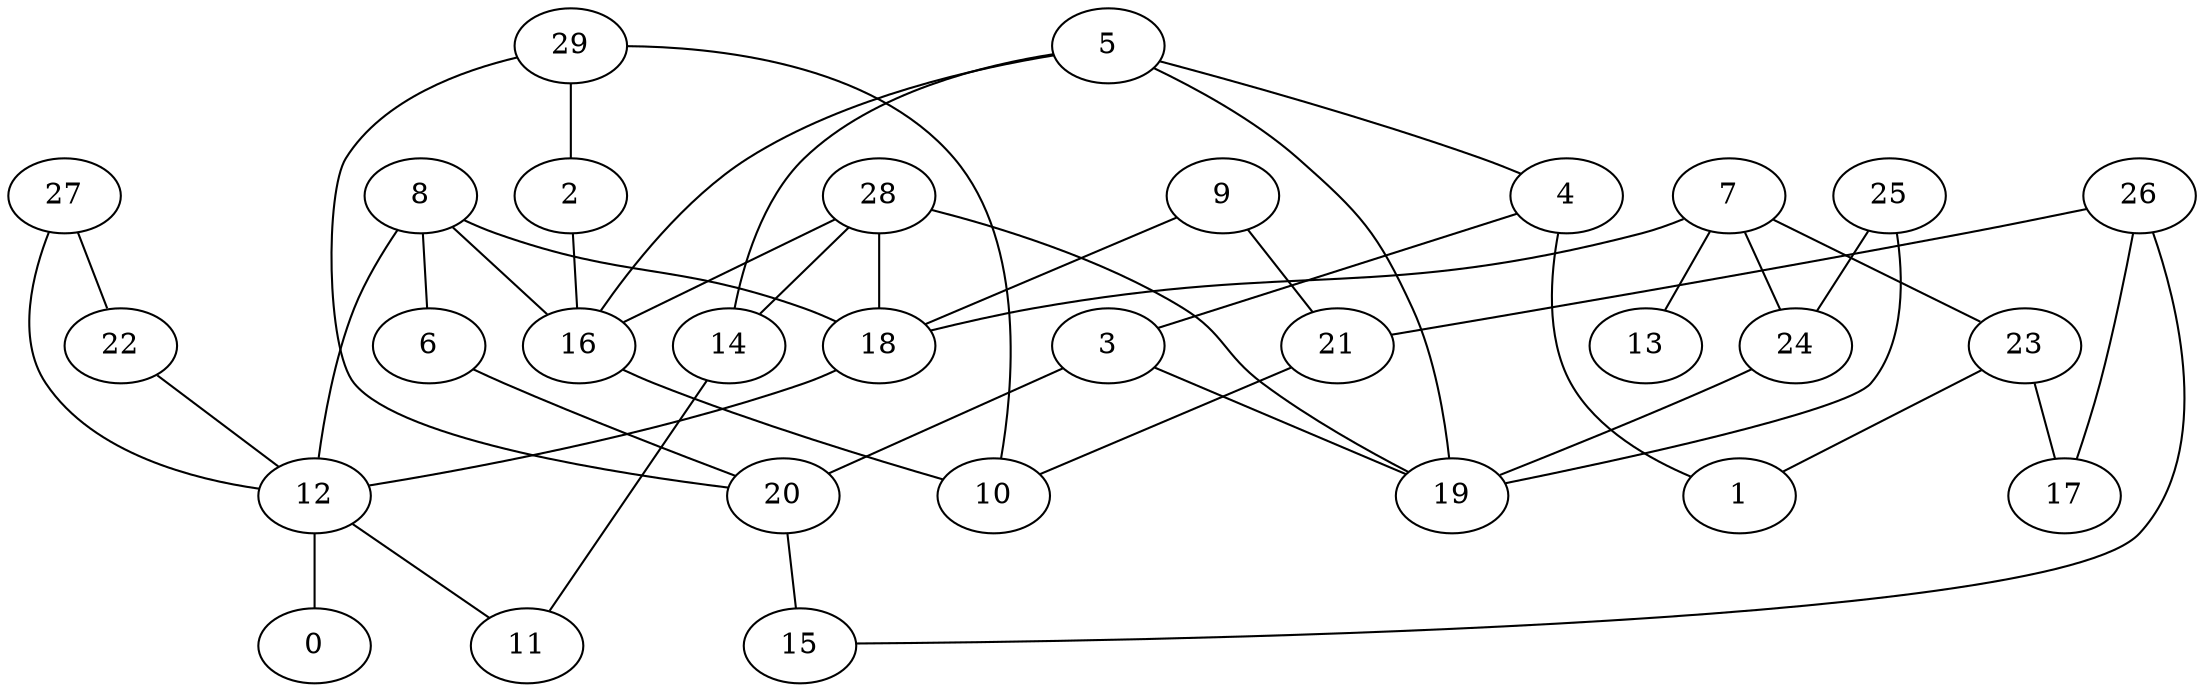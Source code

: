 digraph GG_graph {

subgraph G_graph {
edge [color = black]
"27" -> "22" [dir = none]
"14" -> "11" [dir = none]
"26" -> "15" [dir = none]
"26" -> "17" [dir = none]
"21" -> "10" [dir = none]
"23" -> "17" [dir = none]
"22" -> "12" [dir = none]
"9" -> "21" [dir = none]
"12" -> "0" [dir = none]
"7" -> "13" [dir = none]
"7" -> "24" [dir = none]
"7" -> "23" [dir = none]
"7" -> "18" [dir = none]
"28" -> "14" [dir = none]
"28" -> "18" [dir = none]
"28" -> "16" [dir = none]
"28" -> "19" [dir = none]
"16" -> "10" [dir = none]
"18" -> "12" [dir = none]
"3" -> "20" [dir = none]
"3" -> "19" [dir = none]
"6" -> "20" [dir = none]
"29" -> "20" [dir = none]
"5" -> "19" [dir = none]
"4" -> "1" [dir = none]
"4" -> "3" [dir = none]
"2" -> "16" [dir = none]
"25" -> "19" [dir = none]
"8" -> "12" [dir = none]
"8" -> "18" [dir = none]
"8" -> "6" [dir = none]
"9" -> "18" [dir = none]
"5" -> "14" [dir = none]
"12" -> "11" [dir = none]
"29" -> "10" [dir = none]
"24" -> "19" [dir = none]
"26" -> "21" [dir = none]
"20" -> "15" [dir = none]
"5" -> "4" [dir = none]
"23" -> "1" [dir = none]
"29" -> "2" [dir = none]
"8" -> "16" [dir = none]
"5" -> "16" [dir = none]
"25" -> "24" [dir = none]
"27" -> "12" [dir = none]
}

}
